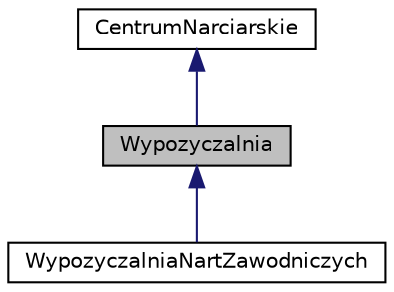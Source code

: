 digraph "Wypozyczalnia"
{
  edge [fontname="Helvetica",fontsize="10",labelfontname="Helvetica",labelfontsize="10"];
  node [fontname="Helvetica",fontsize="10",shape=record];
  Node0 [label="Wypozyczalnia",height=0.2,width=0.4,color="black", fillcolor="grey75", style="filled", fontcolor="black"];
  Node1 -> Node0 [dir="back",color="midnightblue",fontsize="10",style="solid",fontname="Helvetica"];
  Node1 [label="CentrumNarciarskie",height=0.2,width=0.4,color="black", fillcolor="white", style="filled",URL="$class_centrum_narciarskie.html"];
  Node0 -> Node2 [dir="back",color="midnightblue",fontsize="10",style="solid",fontname="Helvetica"];
  Node2 [label="WypozyczalniaNartZawodniczych",height=0.2,width=0.4,color="black", fillcolor="white", style="filled",URL="$class_wypozyczalnia_nart_zawodniczych.html"];
}
